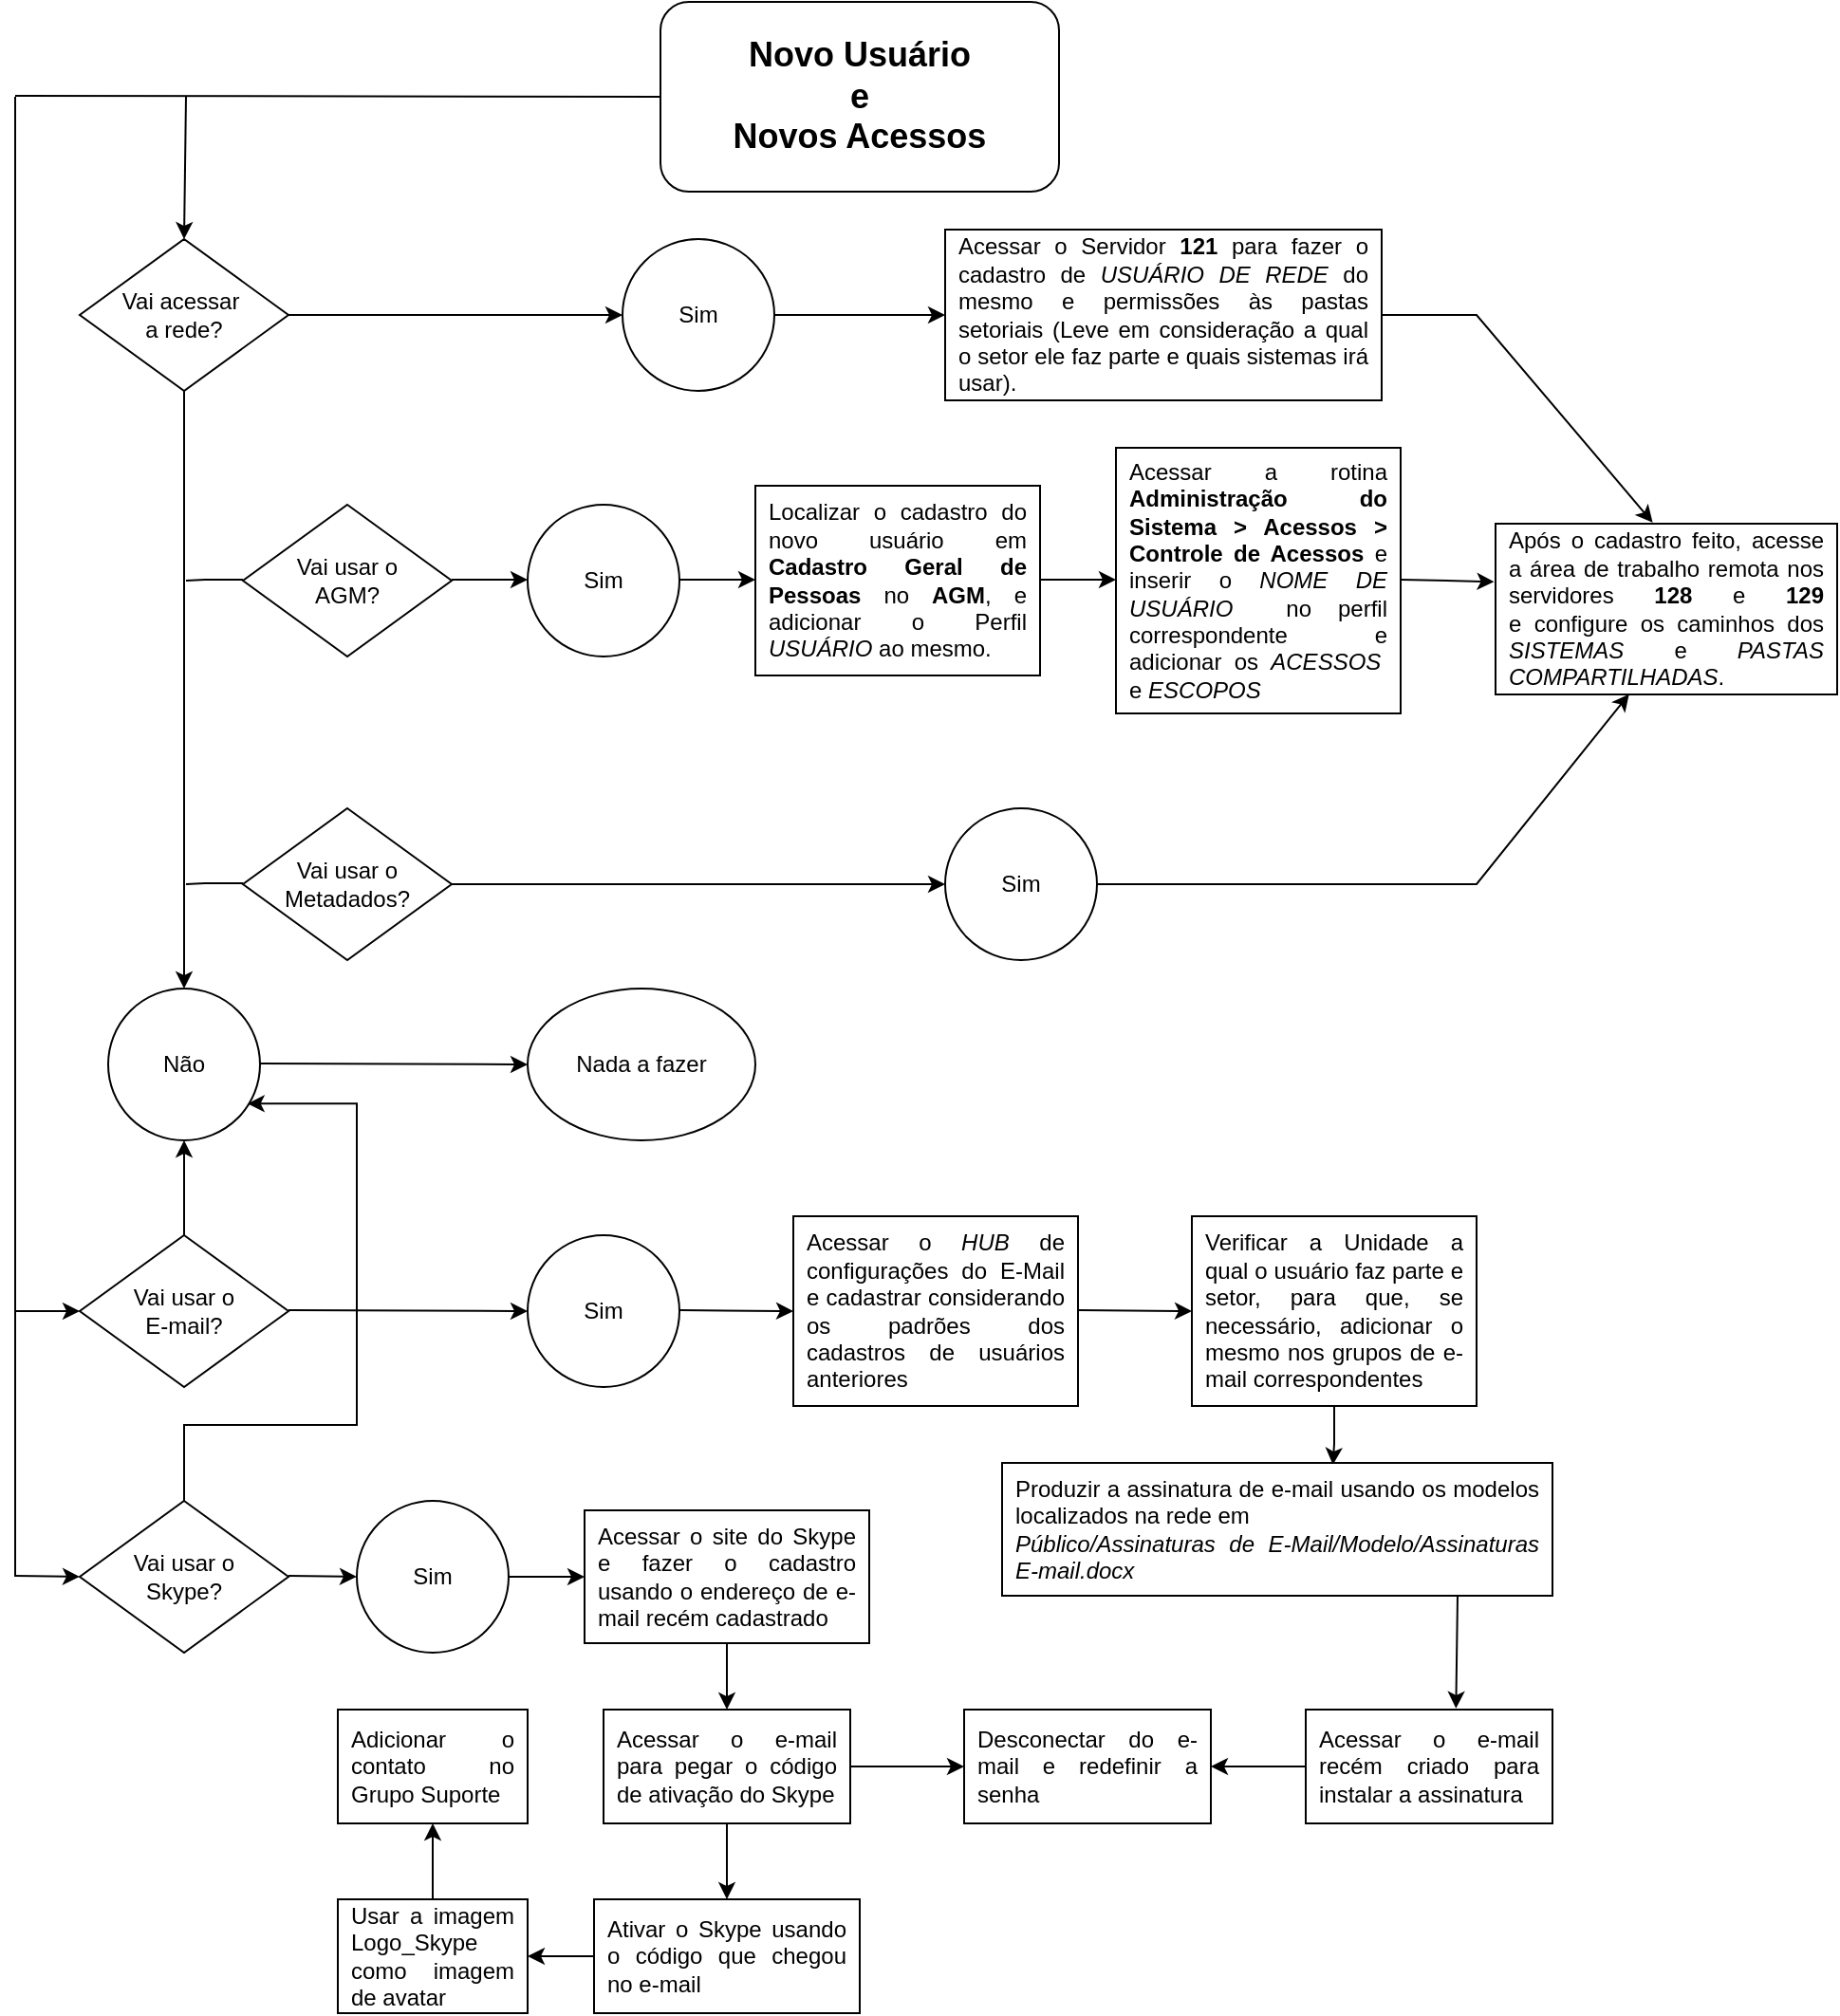 <mxfile version="21.0.8" type="github">
  <diagram name="Page-1" id="2YBvvXClWsGukQMizWep">
    <mxGraphModel dx="1050" dy="585" grid="1" gridSize="10" guides="1" tooltips="1" connect="1" arrows="1" fold="1" page="1" pageScale="1" pageWidth="850" pageHeight="1100" math="0" shadow="0">
      <root>
        <mxCell id="0" />
        <mxCell id="1" parent="0" />
        <mxCell id="UMKtYtPnzh8QqkZGxL-M-10" value="Vai usar o&lt;br&gt;AGM?" style="rhombus;whiteSpace=wrap;html=1;" vertex="1" parent="1">
          <mxGeometry x="150" y="275" width="110" height="80" as="geometry" />
        </mxCell>
        <mxCell id="UMKtYtPnzh8QqkZGxL-M-12" value="" style="endArrow=classic;html=1;rounded=0;exitX=1;exitY=0.5;exitDx=0;exitDy=0;" edge="1" parent="1" source="UMKtYtPnzh8QqkZGxL-M-30">
          <mxGeometry width="50" height="50" relative="1" as="geometry">
            <mxPoint x="260" y="175" as="sourcePoint" />
            <mxPoint x="350" y="175" as="targetPoint" />
          </mxGeometry>
        </mxCell>
        <mxCell id="UMKtYtPnzh8QqkZGxL-M-14" value="Sim" style="ellipse;whiteSpace=wrap;html=1;aspect=fixed;" vertex="1" parent="1">
          <mxGeometry x="350" y="135" width="80" height="80" as="geometry" />
        </mxCell>
        <mxCell id="UMKtYtPnzh8QqkZGxL-M-16" value="Não" style="ellipse;whiteSpace=wrap;html=1;aspect=fixed;" vertex="1" parent="1">
          <mxGeometry x="79" y="530" width="80" height="80" as="geometry" />
        </mxCell>
        <mxCell id="UMKtYtPnzh8QqkZGxL-M-18" value="Vai usar o Metadados?" style="rhombus;whiteSpace=wrap;html=1;" vertex="1" parent="1">
          <mxGeometry x="150" y="435" width="110" height="80" as="geometry" />
        </mxCell>
        <mxCell id="UMKtYtPnzh8QqkZGxL-M-19" value="" style="endArrow=classic;html=1;rounded=0;" edge="1" parent="1">
          <mxGeometry width="50" height="50" relative="1" as="geometry">
            <mxPoint x="260" y="314.5" as="sourcePoint" />
            <mxPoint x="300" y="314.5" as="targetPoint" />
          </mxGeometry>
        </mxCell>
        <mxCell id="UMKtYtPnzh8QqkZGxL-M-20" value="Sim" style="ellipse;whiteSpace=wrap;html=1;aspect=fixed;" vertex="1" parent="1">
          <mxGeometry x="300" y="275" width="80" height="80" as="geometry" />
        </mxCell>
        <mxCell id="UMKtYtPnzh8QqkZGxL-M-23" value="Vai usar o&lt;br&gt;E-mail?" style="rhombus;whiteSpace=wrap;html=1;" vertex="1" parent="1">
          <mxGeometry x="64" y="660" width="110" height="80" as="geometry" />
        </mxCell>
        <mxCell id="UMKtYtPnzh8QqkZGxL-M-25" value="" style="endArrow=classic;html=1;rounded=0;exitX=1;exitY=0.5;exitDx=0;exitDy=0;entryX=0;entryY=0.5;entryDx=0;entryDy=0;" edge="1" parent="1" source="UMKtYtPnzh8QqkZGxL-M-14" target="UMKtYtPnzh8QqkZGxL-M-31">
          <mxGeometry width="50" height="50" relative="1" as="geometry">
            <mxPoint x="490" y="175" as="sourcePoint" />
            <mxPoint x="490" y="175" as="targetPoint" />
          </mxGeometry>
        </mxCell>
        <mxCell id="UMKtYtPnzh8QqkZGxL-M-26" value="&lt;div style=&quot;text-align: justify;&quot;&gt;&lt;span style=&quot;background-color: initial;&quot;&gt;Localizar o cadastro do novo usuário em &lt;b&gt;Cadastro Geral de Pessoas &lt;/b&gt;no &lt;b&gt;AGM&lt;/b&gt;, e adicionar&amp;nbsp;o Perfil &lt;i&gt;USUÁRIO&lt;/i&gt;&amp;nbsp;ao mesmo.&lt;/span&gt;&lt;/div&gt;" style="rounded=0;whiteSpace=wrap;html=1;perimeterSpacing=0;spacingLeft=4;spacingRight=4;spacing=4;spacingTop=4;spacingBottom=4;" vertex="1" parent="1">
          <mxGeometry x="420" y="265" width="150" height="100" as="geometry" />
        </mxCell>
        <mxCell id="UMKtYtPnzh8QqkZGxL-M-27" value="" style="endArrow=classic;html=1;rounded=0;" edge="1" parent="1">
          <mxGeometry width="50" height="50" relative="1" as="geometry">
            <mxPoint x="570" y="314.5" as="sourcePoint" />
            <mxPoint x="610" y="314.5" as="targetPoint" />
          </mxGeometry>
        </mxCell>
        <mxCell id="UMKtYtPnzh8QqkZGxL-M-28" value="&lt;div style=&quot;text-align: justify;&quot;&gt;Acessar a rotina &lt;b&gt;Administração do Sistema &amp;gt; Acessos &amp;gt; Controle de Acessos&lt;/b&gt;&amp;nbsp;e inserir o &lt;i&gt;NOME DE USUÁRIO&lt;/i&gt;&amp;nbsp; no perfil correspondente e adicionar os &lt;i&gt;ACESSOS&amp;nbsp; &lt;/i&gt;e &lt;i&gt;ESCOPOS&lt;/i&gt;&lt;/div&gt;" style="rounded=0;whiteSpace=wrap;html=1;perimeterSpacing=0;spacingLeft=4;spacingRight=4;spacing=4;spacingTop=4;spacingBottom=4;" vertex="1" parent="1">
          <mxGeometry x="610" y="245" width="150" height="140" as="geometry" />
        </mxCell>
        <mxCell id="UMKtYtPnzh8QqkZGxL-M-30" value="Vai acessar&amp;nbsp;&lt;br&gt;a rede?" style="rhombus;whiteSpace=wrap;html=1;" vertex="1" parent="1">
          <mxGeometry x="64" y="135" width="110" height="80" as="geometry" />
        </mxCell>
        <mxCell id="UMKtYtPnzh8QqkZGxL-M-31" value="&lt;div style=&quot;text-align: justify;&quot;&gt;Acessar o Servidor &lt;b&gt;121&lt;/b&gt;&amp;nbsp;para fazer o cadastro de &lt;i&gt;USUÁRIO DE REDE&lt;/i&gt;&amp;nbsp;do mesmo e permissões às pastas setoriais (Leve em consideração a qual o setor ele faz parte e quais sistemas irá usar).&amp;nbsp;&lt;/div&gt;" style="rounded=0;whiteSpace=wrap;html=1;perimeterSpacing=0;spacingLeft=4;spacingRight=4;spacing=4;spacingTop=4;spacingBottom=4;" vertex="1" parent="1">
          <mxGeometry x="520" y="130" width="230" height="90" as="geometry" />
        </mxCell>
        <mxCell id="UMKtYtPnzh8QqkZGxL-M-32" value="&lt;div style=&quot;text-align: justify;&quot;&gt;Após o cadastro feito, acesse a área de trabalho remota nos servidores&amp;nbsp;&lt;b&gt;128&lt;/b&gt; e &lt;b&gt;129 &lt;/b&gt;e&amp;nbsp;configure os caminhos dos &lt;i&gt;SISTEMAS&lt;/i&gt;&amp;nbsp;e &lt;i&gt;PASTAS COMPARTILHADAS&lt;/i&gt;.&lt;br&gt;&lt;/div&gt;" style="rounded=0;whiteSpace=wrap;html=1;perimeterSpacing=0;spacingLeft=4;spacingRight=4;spacing=4;spacingTop=4;spacingBottom=4;" vertex="1" parent="1">
          <mxGeometry x="810" y="285" width="180" height="90" as="geometry" />
        </mxCell>
        <mxCell id="UMKtYtPnzh8QqkZGxL-M-35" value="" style="endArrow=classic;html=1;rounded=0;" edge="1" parent="1">
          <mxGeometry width="50" height="50" relative="1" as="geometry">
            <mxPoint x="380" y="314.5" as="sourcePoint" />
            <mxPoint x="420" y="314.5" as="targetPoint" />
          </mxGeometry>
        </mxCell>
        <mxCell id="UMKtYtPnzh8QqkZGxL-M-37" value="" style="endArrow=classic;html=1;rounded=0;entryX=0;entryY=0.5;entryDx=0;entryDy=0;" edge="1" parent="1" target="UMKtYtPnzh8QqkZGxL-M-38">
          <mxGeometry width="50" height="50" relative="1" as="geometry">
            <mxPoint x="260" y="475" as="sourcePoint" />
            <mxPoint x="300" y="475" as="targetPoint" />
          </mxGeometry>
        </mxCell>
        <mxCell id="UMKtYtPnzh8QqkZGxL-M-38" value="Sim" style="ellipse;whiteSpace=wrap;html=1;aspect=fixed;" vertex="1" parent="1">
          <mxGeometry x="520" y="435" width="80" height="80" as="geometry" />
        </mxCell>
        <mxCell id="UMKtYtPnzh8QqkZGxL-M-39" value="" style="endArrow=classic;html=1;rounded=0;entryX=0.391;entryY=0.998;entryDx=0;entryDy=0;entryPerimeter=0;exitX=1;exitY=0.5;exitDx=0;exitDy=0;" edge="1" parent="1" source="UMKtYtPnzh8QqkZGxL-M-38" target="UMKtYtPnzh8QqkZGxL-M-32">
          <mxGeometry width="50" height="50" relative="1" as="geometry">
            <mxPoint x="610" y="475" as="sourcePoint" />
            <mxPoint x="850" y="475" as="targetPoint" />
            <Array as="points">
              <mxPoint x="800" y="475" />
            </Array>
          </mxGeometry>
        </mxCell>
        <mxCell id="UMKtYtPnzh8QqkZGxL-M-40" value="" style="endArrow=classic;html=1;rounded=0;entryX=-0.004;entryY=0.34;entryDx=0;entryDy=0;entryPerimeter=0;" edge="1" parent="1" target="UMKtYtPnzh8QqkZGxL-M-32">
          <mxGeometry width="50" height="50" relative="1" as="geometry">
            <mxPoint x="760" y="314.5" as="sourcePoint" />
            <mxPoint x="800" y="314.5" as="targetPoint" />
          </mxGeometry>
        </mxCell>
        <mxCell id="UMKtYtPnzh8QqkZGxL-M-41" value="" style="endArrow=classic;html=1;rounded=0;entryX=0.46;entryY=-0.007;entryDx=0;entryDy=0;entryPerimeter=0;exitX=1;exitY=0.5;exitDx=0;exitDy=0;" edge="1" parent="1" source="UMKtYtPnzh8QqkZGxL-M-31" target="UMKtYtPnzh8QqkZGxL-M-32">
          <mxGeometry width="50" height="50" relative="1" as="geometry">
            <mxPoint x="790" y="174.5" as="sourcePoint" />
            <mxPoint x="930" y="285" as="targetPoint" />
            <Array as="points">
              <mxPoint x="800" y="175" />
            </Array>
          </mxGeometry>
        </mxCell>
        <mxCell id="UMKtYtPnzh8QqkZGxL-M-42" value="&lt;b&gt;&lt;font style=&quot;font-size: 18px;&quot;&gt;Novo Usuário&lt;br&gt;e&lt;br&gt;Novos Acessos&lt;br&gt;&lt;/font&gt;&lt;/b&gt;" style="rounded=1;whiteSpace=wrap;html=1;" vertex="1" parent="1">
          <mxGeometry x="370" y="10" width="210" height="100" as="geometry" />
        </mxCell>
        <mxCell id="UMKtYtPnzh8QqkZGxL-M-44" value="" style="endArrow=none;html=1;rounded=0;entryX=0;entryY=0.5;entryDx=0;entryDy=0;" edge="1" parent="1" target="UMKtYtPnzh8QqkZGxL-M-42">
          <mxGeometry width="50" height="50" relative="1" as="geometry">
            <mxPoint x="30" y="59.5" as="sourcePoint" />
            <mxPoint x="340" y="59.5" as="targetPoint" />
          </mxGeometry>
        </mxCell>
        <mxCell id="UMKtYtPnzh8QqkZGxL-M-45" value="" style="endArrow=none;html=1;rounded=0;" edge="1" parent="1">
          <mxGeometry width="50" height="50" relative="1" as="geometry">
            <mxPoint x="30" y="60" as="sourcePoint" />
            <mxPoint x="30" y="840" as="targetPoint" />
          </mxGeometry>
        </mxCell>
        <mxCell id="UMKtYtPnzh8QqkZGxL-M-47" value="" style="endArrow=classic;html=1;rounded=0;entryX=0.5;entryY=0;entryDx=0;entryDy=0;" edge="1" parent="1" target="UMKtYtPnzh8QqkZGxL-M-30">
          <mxGeometry width="50" height="50" relative="1" as="geometry">
            <mxPoint x="120" y="60" as="sourcePoint" />
            <mxPoint x="130" y="150" as="targetPoint" />
          </mxGeometry>
        </mxCell>
        <mxCell id="UMKtYtPnzh8QqkZGxL-M-48" value="" style="endArrow=classic;html=1;rounded=0;entryX=0;entryY=0.5;entryDx=0;entryDy=0;" edge="1" parent="1" target="UMKtYtPnzh8QqkZGxL-M-23">
          <mxGeometry width="50" height="50" relative="1" as="geometry">
            <mxPoint x="30" y="700" as="sourcePoint" />
            <mxPoint x="50" y="830" as="targetPoint" />
          </mxGeometry>
        </mxCell>
        <mxCell id="UMKtYtPnzh8QqkZGxL-M-52" value="" style="endArrow=classic;html=1;rounded=0;exitX=0.5;exitY=1;exitDx=0;exitDy=0;entryX=0.5;entryY=0;entryDx=0;entryDy=0;" edge="1" parent="1" source="UMKtYtPnzh8QqkZGxL-M-30" target="UMKtYtPnzh8QqkZGxL-M-16">
          <mxGeometry width="50" height="50" relative="1" as="geometry">
            <mxPoint x="118.5" y="260" as="sourcePoint" />
            <mxPoint x="118.5" y="580" as="targetPoint" />
          </mxGeometry>
        </mxCell>
        <mxCell id="UMKtYtPnzh8QqkZGxL-M-54" value="" style="endArrow=none;html=1;rounded=0;" edge="1" parent="1">
          <mxGeometry width="50" height="50" relative="1" as="geometry">
            <mxPoint x="150" y="314.5" as="sourcePoint" />
            <mxPoint x="120" y="315" as="targetPoint" />
            <Array as="points">
              <mxPoint x="130" y="314.5" />
            </Array>
          </mxGeometry>
        </mxCell>
        <mxCell id="UMKtYtPnzh8QqkZGxL-M-55" value="" style="endArrow=none;html=1;rounded=0;" edge="1" parent="1">
          <mxGeometry width="50" height="50" relative="1" as="geometry">
            <mxPoint x="150" y="474.5" as="sourcePoint" />
            <mxPoint x="120" y="475" as="targetPoint" />
            <Array as="points">
              <mxPoint x="130" y="474.5" />
            </Array>
          </mxGeometry>
        </mxCell>
        <mxCell id="UMKtYtPnzh8QqkZGxL-M-56" value="" style="endArrow=classic;html=1;rounded=0;" edge="1" parent="1">
          <mxGeometry width="50" height="50" relative="1" as="geometry">
            <mxPoint x="159" y="569.5" as="sourcePoint" />
            <mxPoint x="300" y="570" as="targetPoint" />
          </mxGeometry>
        </mxCell>
        <mxCell id="UMKtYtPnzh8QqkZGxL-M-57" value="Nada a fazer" style="ellipse;whiteSpace=wrap;html=1;" vertex="1" parent="1">
          <mxGeometry x="300" y="530" width="120" height="80" as="geometry" />
        </mxCell>
        <mxCell id="UMKtYtPnzh8QqkZGxL-M-58" value="" style="endArrow=classic;html=1;rounded=0;entryX=0.5;entryY=1;entryDx=0;entryDy=0;exitX=0.5;exitY=0;exitDx=0;exitDy=0;" edge="1" parent="1" source="UMKtYtPnzh8QqkZGxL-M-23" target="UMKtYtPnzh8QqkZGxL-M-16">
          <mxGeometry width="50" height="50" relative="1" as="geometry">
            <mxPoint x="120" y="730" as="sourcePoint" />
            <mxPoint x="118.5" y="720" as="targetPoint" />
          </mxGeometry>
        </mxCell>
        <mxCell id="UMKtYtPnzh8QqkZGxL-M-59" value="" style="endArrow=classic;html=1;rounded=0;entryX=0;entryY=0.5;entryDx=0;entryDy=0;" edge="1" parent="1" target="UMKtYtPnzh8QqkZGxL-M-60">
          <mxGeometry width="50" height="50" relative="1" as="geometry">
            <mxPoint x="174" y="699.5" as="sourcePoint" />
            <mxPoint x="315" y="700" as="targetPoint" />
          </mxGeometry>
        </mxCell>
        <mxCell id="UMKtYtPnzh8QqkZGxL-M-60" value="Sim" style="ellipse;whiteSpace=wrap;html=1;aspect=fixed;" vertex="1" parent="1">
          <mxGeometry x="300" y="660" width="80" height="80" as="geometry" />
        </mxCell>
        <mxCell id="UMKtYtPnzh8QqkZGxL-M-61" value="&lt;div style=&quot;text-align: justify;&quot;&gt;Acessar o &lt;i&gt;HUB&lt;/i&gt;&amp;nbsp;de configurações do E-Mail e cadastrar considerando os padrões dos cadastros de usuários anteriores&lt;/div&gt;" style="rounded=0;whiteSpace=wrap;html=1;perimeterSpacing=0;spacingLeft=4;spacingRight=4;spacing=4;spacingTop=4;spacingBottom=4;" vertex="1" parent="1">
          <mxGeometry x="440" y="650" width="150" height="100" as="geometry" />
        </mxCell>
        <mxCell id="UMKtYtPnzh8QqkZGxL-M-90" style="edgeStyle=orthogonalEdgeStyle;rounded=0;orthogonalLoop=1;jettySize=auto;html=1;entryX=0.601;entryY=0.014;entryDx=0;entryDy=0;entryPerimeter=0;" edge="1" parent="1" source="UMKtYtPnzh8QqkZGxL-M-62" target="UMKtYtPnzh8QqkZGxL-M-63">
          <mxGeometry relative="1" as="geometry" />
        </mxCell>
        <mxCell id="UMKtYtPnzh8QqkZGxL-M-62" value="&lt;div style=&quot;text-align: justify;&quot;&gt;Verificar a Unidade a qual o usuário faz parte e setor, para que, se necessário, adicionar o mesmo nos grupos de e-mail correspondentes&lt;/div&gt;" style="rounded=0;whiteSpace=wrap;html=1;perimeterSpacing=0;spacingLeft=4;spacingRight=4;spacing=4;spacingTop=4;spacingBottom=4;" vertex="1" parent="1">
          <mxGeometry x="650" y="650" width="150" height="100" as="geometry" />
        </mxCell>
        <mxCell id="UMKtYtPnzh8QqkZGxL-M-63" value="&lt;div style=&quot;text-align: justify;&quot;&gt;Produzir a assinatura de e-mail usando os modelos localizados na rede em&lt;/div&gt;&lt;div style=&quot;text-align: justify;&quot;&gt;&lt;i style=&quot;&quot;&gt;Público/Assinaturas de E-Mail/Modelo/Assinaturas E-mail.docx&lt;/i&gt;&lt;/div&gt;" style="rounded=0;whiteSpace=wrap;html=1;perimeterSpacing=0;spacingLeft=4;spacingRight=4;spacing=4;spacingTop=4;spacingBottom=4;" vertex="1" parent="1">
          <mxGeometry x="550" y="780" width="290" height="70" as="geometry" />
        </mxCell>
        <mxCell id="UMKtYtPnzh8QqkZGxL-M-64" value="" style="endArrow=classic;html=1;rounded=0;entryX=0;entryY=0.5;entryDx=0;entryDy=0;" edge="1" parent="1" target="UMKtYtPnzh8QqkZGxL-M-61">
          <mxGeometry width="50" height="50" relative="1" as="geometry">
            <mxPoint x="380" y="699.5" as="sourcePoint" />
            <mxPoint x="420" y="699.5" as="targetPoint" />
          </mxGeometry>
        </mxCell>
        <mxCell id="UMKtYtPnzh8QqkZGxL-M-65" value="" style="endArrow=classic;html=1;rounded=0;entryX=0;entryY=0.5;entryDx=0;entryDy=0;" edge="1" parent="1">
          <mxGeometry width="50" height="50" relative="1" as="geometry">
            <mxPoint x="590" y="699.5" as="sourcePoint" />
            <mxPoint x="650" y="700" as="targetPoint" />
          </mxGeometry>
        </mxCell>
        <mxCell id="UMKtYtPnzh8QqkZGxL-M-97" style="edgeStyle=orthogonalEdgeStyle;rounded=0;orthogonalLoop=1;jettySize=auto;html=1;entryX=1;entryY=0.5;entryDx=0;entryDy=0;" edge="1" parent="1" source="UMKtYtPnzh8QqkZGxL-M-67" target="UMKtYtPnzh8QqkZGxL-M-68">
          <mxGeometry relative="1" as="geometry" />
        </mxCell>
        <mxCell id="UMKtYtPnzh8QqkZGxL-M-67" value="&lt;div style=&quot;text-align: justify;&quot;&gt;Acessar o e-mail recém criado para instalar a assinatura&lt;/div&gt;" style="rounded=0;whiteSpace=wrap;html=1;perimeterSpacing=0;spacingLeft=4;spacingRight=4;spacing=4;spacingTop=4;spacingBottom=4;" vertex="1" parent="1">
          <mxGeometry x="710" y="910" width="130" height="60" as="geometry" />
        </mxCell>
        <mxCell id="UMKtYtPnzh8QqkZGxL-M-68" value="&lt;div style=&quot;text-align: justify;&quot;&gt;Desconectar do e-mail e redefinir a senha&lt;/div&gt;" style="rounded=0;whiteSpace=wrap;html=1;perimeterSpacing=0;spacingLeft=4;spacingRight=4;spacing=4;spacingTop=4;spacingBottom=4;" vertex="1" parent="1">
          <mxGeometry x="530" y="910" width="130" height="60" as="geometry" />
        </mxCell>
        <mxCell id="UMKtYtPnzh8QqkZGxL-M-79" style="edgeStyle=orthogonalEdgeStyle;rounded=0;orthogonalLoop=1;jettySize=auto;html=1;entryX=0.917;entryY=0.758;entryDx=0;entryDy=0;entryPerimeter=0;" edge="1" parent="1" source="UMKtYtPnzh8QqkZGxL-M-69" target="UMKtYtPnzh8QqkZGxL-M-16">
          <mxGeometry relative="1" as="geometry">
            <mxPoint x="180" y="600" as="targetPoint" />
            <Array as="points">
              <mxPoint x="119" y="760" />
              <mxPoint x="210" y="760" />
              <mxPoint x="210" y="591" />
            </Array>
          </mxGeometry>
        </mxCell>
        <mxCell id="UMKtYtPnzh8QqkZGxL-M-69" value="Vai usar o&lt;br&gt;Skype?" style="rhombus;whiteSpace=wrap;html=1;" vertex="1" parent="1">
          <mxGeometry x="64" y="800" width="110" height="80" as="geometry" />
        </mxCell>
        <mxCell id="UMKtYtPnzh8QqkZGxL-M-70" value="" style="endArrow=classic;html=1;rounded=0;entryX=0;entryY=0.5;entryDx=0;entryDy=0;" edge="1" parent="1">
          <mxGeometry width="50" height="50" relative="1" as="geometry">
            <mxPoint x="174" y="839.5" as="sourcePoint" />
            <mxPoint x="210" y="840" as="targetPoint" />
          </mxGeometry>
        </mxCell>
        <mxCell id="UMKtYtPnzh8QqkZGxL-M-73" value="" style="endArrow=classic;html=1;rounded=0;entryX=0;entryY=0.5;entryDx=0;entryDy=0;" edge="1" parent="1">
          <mxGeometry width="50" height="50" relative="1" as="geometry">
            <mxPoint x="30" y="839.5" as="sourcePoint" />
            <mxPoint x="64" y="840" as="targetPoint" />
          </mxGeometry>
        </mxCell>
        <mxCell id="UMKtYtPnzh8QqkZGxL-M-91" style="edgeStyle=orthogonalEdgeStyle;rounded=0;orthogonalLoop=1;jettySize=auto;html=1;entryX=0.5;entryY=0;entryDx=0;entryDy=0;" edge="1" parent="1" source="UMKtYtPnzh8QqkZGxL-M-74" target="UMKtYtPnzh8QqkZGxL-M-83">
          <mxGeometry relative="1" as="geometry" />
        </mxCell>
        <mxCell id="UMKtYtPnzh8QqkZGxL-M-74" value="&lt;div style=&quot;text-align: justify;&quot;&gt;Acessar o site do Skype e fazer o cadastro usando o endereço de e-mail recém cadastrado&lt;/div&gt;" style="rounded=0;whiteSpace=wrap;html=1;perimeterSpacing=0;spacingLeft=4;spacingRight=4;spacing=4;spacingTop=4;spacingBottom=4;" vertex="1" parent="1">
          <mxGeometry x="330" y="805" width="150" height="70" as="geometry" />
        </mxCell>
        <mxCell id="UMKtYtPnzh8QqkZGxL-M-93" style="edgeStyle=orthogonalEdgeStyle;rounded=0;orthogonalLoop=1;jettySize=auto;html=1;entryX=1;entryY=0.5;entryDx=0;entryDy=0;" edge="1" parent="1" source="UMKtYtPnzh8QqkZGxL-M-75" target="UMKtYtPnzh8QqkZGxL-M-88">
          <mxGeometry relative="1" as="geometry" />
        </mxCell>
        <mxCell id="UMKtYtPnzh8QqkZGxL-M-75" value="&lt;div style=&quot;text-align: justify;&quot;&gt;Ativar o Skype usando o código que chegou no e-mail&lt;/div&gt;" style="rounded=0;whiteSpace=wrap;html=1;perimeterSpacing=0;spacingLeft=4;spacingRight=4;spacing=4;spacingTop=4;spacingBottom=4;" vertex="1" parent="1">
          <mxGeometry x="335" y="1010" width="140" height="60" as="geometry" />
        </mxCell>
        <mxCell id="UMKtYtPnzh8QqkZGxL-M-95" style="edgeStyle=orthogonalEdgeStyle;rounded=0;orthogonalLoop=1;jettySize=auto;html=1;entryX=0;entryY=0.5;entryDx=0;entryDy=0;" edge="1" parent="1" source="UMKtYtPnzh8QqkZGxL-M-78" target="UMKtYtPnzh8QqkZGxL-M-74">
          <mxGeometry relative="1" as="geometry" />
        </mxCell>
        <mxCell id="UMKtYtPnzh8QqkZGxL-M-78" value="Sim" style="ellipse;whiteSpace=wrap;html=1;aspect=fixed;" vertex="1" parent="1">
          <mxGeometry x="210" y="800" width="80" height="80" as="geometry" />
        </mxCell>
        <mxCell id="UMKtYtPnzh8QqkZGxL-M-92" style="edgeStyle=orthogonalEdgeStyle;rounded=0;orthogonalLoop=1;jettySize=auto;html=1;entryX=0.5;entryY=0;entryDx=0;entryDy=0;" edge="1" parent="1" source="UMKtYtPnzh8QqkZGxL-M-83" target="UMKtYtPnzh8QqkZGxL-M-75">
          <mxGeometry relative="1" as="geometry" />
        </mxCell>
        <mxCell id="UMKtYtPnzh8QqkZGxL-M-98" style="edgeStyle=orthogonalEdgeStyle;rounded=0;orthogonalLoop=1;jettySize=auto;html=1;entryX=0;entryY=0.5;entryDx=0;entryDy=0;" edge="1" parent="1" source="UMKtYtPnzh8QqkZGxL-M-83" target="UMKtYtPnzh8QqkZGxL-M-68">
          <mxGeometry relative="1" as="geometry" />
        </mxCell>
        <mxCell id="UMKtYtPnzh8QqkZGxL-M-83" value="&lt;div style=&quot;text-align: justify;&quot;&gt;Acessar o e-mail para pegar o código de ativação do Skype&lt;/div&gt;" style="rounded=0;whiteSpace=wrap;html=1;perimeterSpacing=0;spacingLeft=4;spacingRight=4;spacing=4;spacingTop=4;spacingBottom=4;" vertex="1" parent="1">
          <mxGeometry x="340" y="910" width="130" height="60" as="geometry" />
        </mxCell>
        <mxCell id="UMKtYtPnzh8QqkZGxL-M-99" style="edgeStyle=orthogonalEdgeStyle;rounded=0;orthogonalLoop=1;jettySize=auto;html=1;entryX=0.5;entryY=1;entryDx=0;entryDy=0;" edge="1" parent="1" source="UMKtYtPnzh8QqkZGxL-M-88" target="UMKtYtPnzh8QqkZGxL-M-94">
          <mxGeometry relative="1" as="geometry" />
        </mxCell>
        <mxCell id="UMKtYtPnzh8QqkZGxL-M-88" value="&lt;div style=&quot;text-align: justify;&quot;&gt;Usar a imagem Logo_Skype como imagem de avatar&lt;/div&gt;" style="rounded=0;whiteSpace=wrap;html=1;perimeterSpacing=0;spacingLeft=4;spacingRight=4;spacing=4;spacingTop=4;spacingBottom=4;" vertex="1" parent="1">
          <mxGeometry x="200" y="1010" width="100" height="60" as="geometry" />
        </mxCell>
        <mxCell id="UMKtYtPnzh8QqkZGxL-M-94" value="&lt;div style=&quot;text-align: justify;&quot;&gt;Adicionar o contato no Grupo Suporte&lt;/div&gt;" style="rounded=0;whiteSpace=wrap;html=1;perimeterSpacing=0;spacingLeft=4;spacingRight=4;spacing=4;spacingTop=4;spacingBottom=4;" vertex="1" parent="1">
          <mxGeometry x="200" y="910" width="100" height="60" as="geometry" />
        </mxCell>
        <mxCell id="UMKtYtPnzh8QqkZGxL-M-96" value="" style="endArrow=classic;html=1;rounded=0;entryX=0.609;entryY=-0.01;entryDx=0;entryDy=0;entryPerimeter=0;" edge="1" parent="1" target="UMKtYtPnzh8QqkZGxL-M-67">
          <mxGeometry width="50" height="50" relative="1" as="geometry">
            <mxPoint x="790" y="850" as="sourcePoint" />
            <mxPoint x="790" y="880" as="targetPoint" />
          </mxGeometry>
        </mxCell>
      </root>
    </mxGraphModel>
  </diagram>
</mxfile>
